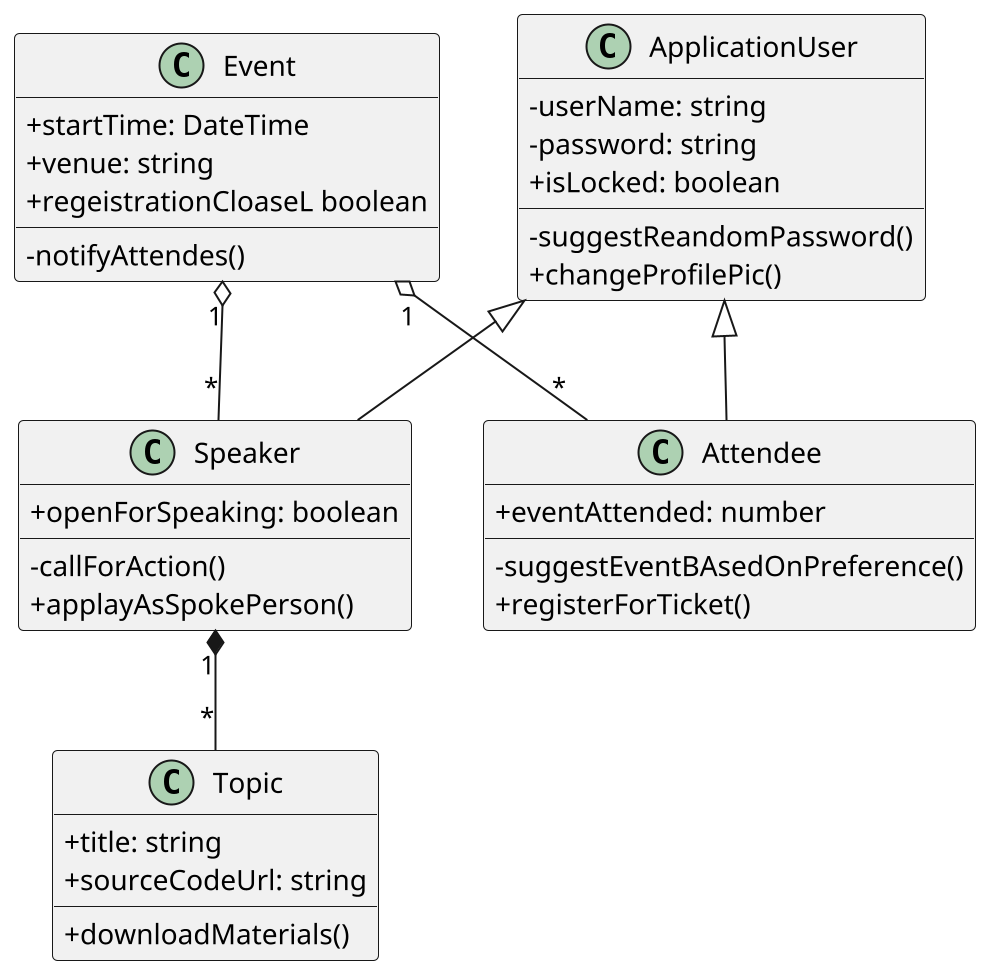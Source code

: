 @startuml
scale 2
skinparam ClassAttributeIconSize 0
class Event {
    +startTime: DateTime 
    +venue: string 
    +regeistrationCloaseL boolean 
    -notifyAttendes()

}
class ApplicationUser {
    -userName: string 
    -password: string 
    +isLocked: boolean 
    -suggestReandomPassword()
    +changeProfilePic()
}
class Speaker {
    +openForSpeaking: boolean 
    -callForAction() 
    +applayAsSpokePerson()

}
class Topic {
    +title: string 
    +sourceCodeUrl: string
    +downloadMaterials()
}

class Attendee {
    +eventAttended: number 
    -suggestEventBAsedOnPreference()
    +registerForTicket()

}

ApplicationUser <|-- Speaker
ApplicationUser <|-- Attendee
Speaker "1" *-- "*" Topic
Event "1" o-- "*" Speaker
Event "1" o-- "*" Attendee

@enduml